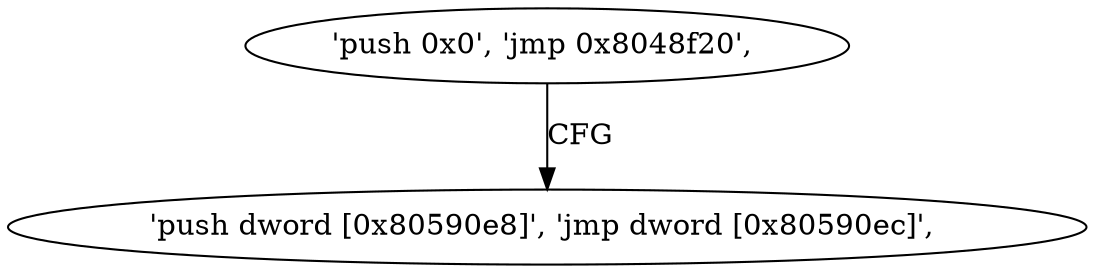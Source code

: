 digraph "func" {
"134516534" [label = "'push 0x0', 'jmp 0x8048f20', " ]
"134516512" [label = "'push dword [0x80590e8]', 'jmp dword [0x80590ec]', " ]
"134516534" -> "134516512" [ label = "CFG" ]
}
